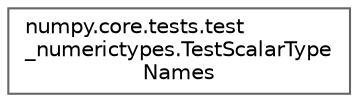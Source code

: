 digraph "Graphical Class Hierarchy"
{
 // LATEX_PDF_SIZE
  bgcolor="transparent";
  edge [fontname=Helvetica,fontsize=10,labelfontname=Helvetica,labelfontsize=10];
  node [fontname=Helvetica,fontsize=10,shape=box,height=0.2,width=0.4];
  rankdir="LR";
  Node0 [id="Node000000",label="numpy.core.tests.test\l_numerictypes.TestScalarType\lNames",height=0.2,width=0.4,color="grey40", fillcolor="white", style="filled",URL="$d1/d91/classnumpy_1_1core_1_1tests_1_1test__numerictypes_1_1TestScalarTypeNames.html",tooltip=" "];
}
